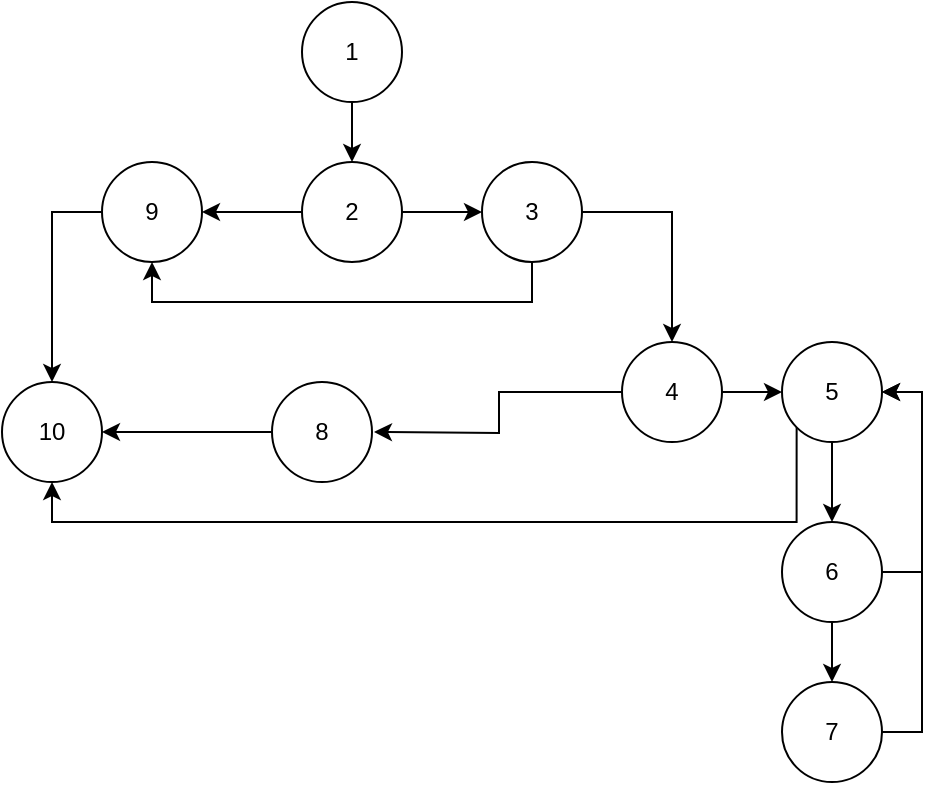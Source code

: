 <mxfile version="13.2.4" type="device"><diagram id="sw_SJQWFu4AKBLFyIH1K" name="Page-1"><mxGraphModel dx="868" dy="419" grid="1" gridSize="10" guides="1" tooltips="1" connect="1" arrows="1" fold="1" page="1" pageScale="1" pageWidth="850" pageHeight="1100" math="0" shadow="0"><root><mxCell id="0"/><mxCell id="1" parent="0"/><mxCell id="pywWPlXDi0O4sccJyZI0-10" style="edgeStyle=orthogonalEdgeStyle;rounded=0;orthogonalLoop=1;jettySize=auto;html=1;exitX=0.5;exitY=1;exitDx=0;exitDy=0;entryX=0.5;entryY=0;entryDx=0;entryDy=0;" parent="1" source="pywWPlXDi0O4sccJyZI0-1" target="pywWPlXDi0O4sccJyZI0-3" edge="1"><mxGeometry relative="1" as="geometry"/></mxCell><mxCell id="pywWPlXDi0O4sccJyZI0-1" value="1" style="ellipse;whiteSpace=wrap;html=1;aspect=fixed;" parent="1" vertex="1"><mxGeometry x="390" y="100" width="50" height="50" as="geometry"/></mxCell><mxCell id="pywWPlXDi0O4sccJyZI0-11" style="edgeStyle=orthogonalEdgeStyle;rounded=0;orthogonalLoop=1;jettySize=auto;html=1;exitX=1;exitY=0.5;exitDx=0;exitDy=0;entryX=0;entryY=0.5;entryDx=0;entryDy=0;" parent="1" source="pywWPlXDi0O4sccJyZI0-3" target="pywWPlXDi0O4sccJyZI0-5" edge="1"><mxGeometry relative="1" as="geometry"/></mxCell><mxCell id="pywWPlXDi0O4sccJyZI0-13" style="edgeStyle=orthogonalEdgeStyle;rounded=0;orthogonalLoop=1;jettySize=auto;html=1;exitX=0;exitY=0.5;exitDx=0;exitDy=0;" parent="1" source="pywWPlXDi0O4sccJyZI0-3" target="pywWPlXDi0O4sccJyZI0-9" edge="1"><mxGeometry relative="1" as="geometry"/></mxCell><mxCell id="pywWPlXDi0O4sccJyZI0-3" value="2" style="ellipse;whiteSpace=wrap;html=1;aspect=fixed;" parent="1" vertex="1"><mxGeometry x="390" y="180" width="50" height="50" as="geometry"/></mxCell><mxCell id="pywWPlXDi0O4sccJyZI0-22" style="edgeStyle=orthogonalEdgeStyle;rounded=0;orthogonalLoop=1;jettySize=auto;html=1;exitX=0.5;exitY=1;exitDx=0;exitDy=0;entryX=0.5;entryY=0;entryDx=0;entryDy=0;" parent="1" source="pywWPlXDi0O4sccJyZI0-4" target="pywWPlXDi0O4sccJyZI0-7" edge="1"><mxGeometry relative="1" as="geometry"/></mxCell><mxCell id="_6Y96_L5i3vQniq8a5Os-1" style="edgeStyle=orthogonalEdgeStyle;rounded=0;orthogonalLoop=1;jettySize=auto;html=1;exitX=0;exitY=1;exitDx=0;exitDy=0;entryX=0.5;entryY=1;entryDx=0;entryDy=0;" edge="1" parent="1" source="pywWPlXDi0O4sccJyZI0-4" target="pywWPlXDi0O4sccJyZI0-16"><mxGeometry relative="1" as="geometry"><Array as="points"><mxPoint x="637" y="360"/><mxPoint x="265" y="360"/></Array></mxGeometry></mxCell><mxCell id="pywWPlXDi0O4sccJyZI0-4" value="5" style="ellipse;whiteSpace=wrap;html=1;aspect=fixed;" parent="1" vertex="1"><mxGeometry x="630" y="270" width="50" height="50" as="geometry"/></mxCell><mxCell id="pywWPlXDi0O4sccJyZI0-14" style="edgeStyle=orthogonalEdgeStyle;rounded=0;orthogonalLoop=1;jettySize=auto;html=1;exitX=0.5;exitY=1;exitDx=0;exitDy=0;entryX=0.5;entryY=1;entryDx=0;entryDy=0;" parent="1" source="pywWPlXDi0O4sccJyZI0-5" target="pywWPlXDi0O4sccJyZI0-9" edge="1"><mxGeometry relative="1" as="geometry"/></mxCell><mxCell id="pywWPlXDi0O4sccJyZI0-15" style="edgeStyle=orthogonalEdgeStyle;rounded=0;orthogonalLoop=1;jettySize=auto;html=1;exitX=1;exitY=0.5;exitDx=0;exitDy=0;entryX=0.5;entryY=0;entryDx=0;entryDy=0;" parent="1" source="pywWPlXDi0O4sccJyZI0-5" target="pywWPlXDi0O4sccJyZI0-6" edge="1"><mxGeometry relative="1" as="geometry"/></mxCell><mxCell id="pywWPlXDi0O4sccJyZI0-5" value="3" style="ellipse;whiteSpace=wrap;html=1;aspect=fixed;" parent="1" vertex="1"><mxGeometry x="480" y="180" width="50" height="50" as="geometry"/></mxCell><mxCell id="pywWPlXDi0O4sccJyZI0-18" style="edgeStyle=orthogonalEdgeStyle;rounded=0;orthogonalLoop=1;jettySize=auto;html=1;exitX=1;exitY=0.5;exitDx=0;exitDy=0;entryX=0;entryY=0.5;entryDx=0;entryDy=0;" parent="1" source="pywWPlXDi0O4sccJyZI0-6" target="pywWPlXDi0O4sccJyZI0-4" edge="1"><mxGeometry relative="1" as="geometry"/></mxCell><mxCell id="pywWPlXDi0O4sccJyZI0-20" style="edgeStyle=orthogonalEdgeStyle;rounded=0;orthogonalLoop=1;jettySize=auto;html=1;exitX=0;exitY=0.5;exitDx=0;exitDy=0;" parent="1" source="pywWPlXDi0O4sccJyZI0-6" edge="1"><mxGeometry relative="1" as="geometry"><mxPoint x="426" y="315" as="targetPoint"/></mxGeometry></mxCell><mxCell id="pywWPlXDi0O4sccJyZI0-6" value="4" style="ellipse;whiteSpace=wrap;html=1;aspect=fixed;" parent="1" vertex="1"><mxGeometry x="550" y="270" width="50" height="50" as="geometry"/></mxCell><mxCell id="pywWPlXDi0O4sccJyZI0-23" style="edgeStyle=orthogonalEdgeStyle;rounded=0;orthogonalLoop=1;jettySize=auto;html=1;exitX=0.5;exitY=1;exitDx=0;exitDy=0;" parent="1" source="pywWPlXDi0O4sccJyZI0-7" target="pywWPlXDi0O4sccJyZI0-8" edge="1"><mxGeometry relative="1" as="geometry"/></mxCell><mxCell id="pywWPlXDi0O4sccJyZI0-24" style="edgeStyle=orthogonalEdgeStyle;rounded=0;orthogonalLoop=1;jettySize=auto;html=1;exitX=1;exitY=0.5;exitDx=0;exitDy=0;entryX=1;entryY=0.5;entryDx=0;entryDy=0;" parent="1" source="pywWPlXDi0O4sccJyZI0-7" target="pywWPlXDi0O4sccJyZI0-4" edge="1"><mxGeometry relative="1" as="geometry"/></mxCell><mxCell id="pywWPlXDi0O4sccJyZI0-7" value="6" style="ellipse;whiteSpace=wrap;html=1;aspect=fixed;" parent="1" vertex="1"><mxGeometry x="630" y="360" width="50" height="50" as="geometry"/></mxCell><mxCell id="pywWPlXDi0O4sccJyZI0-25" style="edgeStyle=orthogonalEdgeStyle;rounded=0;orthogonalLoop=1;jettySize=auto;html=1;exitX=1;exitY=0.5;exitDx=0;exitDy=0;entryX=1;entryY=0.5;entryDx=0;entryDy=0;" parent="1" source="pywWPlXDi0O4sccJyZI0-8" target="pywWPlXDi0O4sccJyZI0-4" edge="1"><mxGeometry relative="1" as="geometry"/></mxCell><mxCell id="pywWPlXDi0O4sccJyZI0-8" value="7" style="ellipse;whiteSpace=wrap;html=1;aspect=fixed;" parent="1" vertex="1"><mxGeometry x="630" y="440" width="50" height="50" as="geometry"/></mxCell><mxCell id="pywWPlXDi0O4sccJyZI0-17" style="edgeStyle=orthogonalEdgeStyle;rounded=0;orthogonalLoop=1;jettySize=auto;html=1;exitX=0;exitY=0.5;exitDx=0;exitDy=0;entryX=0.5;entryY=0;entryDx=0;entryDy=0;" parent="1" source="pywWPlXDi0O4sccJyZI0-9" target="pywWPlXDi0O4sccJyZI0-16" edge="1"><mxGeometry relative="1" as="geometry"/></mxCell><mxCell id="pywWPlXDi0O4sccJyZI0-9" value="9" style="ellipse;whiteSpace=wrap;html=1;aspect=fixed;" parent="1" vertex="1"><mxGeometry x="290" y="180" width="50" height="50" as="geometry"/></mxCell><mxCell id="pywWPlXDi0O4sccJyZI0-16" value="10" style="ellipse;whiteSpace=wrap;html=1;aspect=fixed;" parent="1" vertex="1"><mxGeometry x="240" y="290" width="50" height="50" as="geometry"/></mxCell><mxCell id="pywWPlXDi0O4sccJyZI0-21" style="edgeStyle=orthogonalEdgeStyle;rounded=0;orthogonalLoop=1;jettySize=auto;html=1;exitX=0;exitY=0.5;exitDx=0;exitDy=0;entryX=1;entryY=0.5;entryDx=0;entryDy=0;" parent="1" source="pywWPlXDi0O4sccJyZI0-19" target="pywWPlXDi0O4sccJyZI0-16" edge="1"><mxGeometry relative="1" as="geometry"/></mxCell><mxCell id="pywWPlXDi0O4sccJyZI0-19" value="8" style="ellipse;whiteSpace=wrap;html=1;aspect=fixed;" parent="1" vertex="1"><mxGeometry x="375" y="290" width="50" height="50" as="geometry"/></mxCell></root></mxGraphModel></diagram></mxfile>
